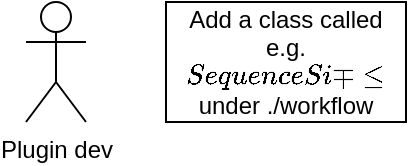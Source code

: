 <mxfile version="13.6.2" type="device"><diagram id="V32uPpnvfcCNQDNjLSFC" name="Page-1"><mxGraphModel dx="1355" dy="945" grid="1" gridSize="10" guides="1" tooltips="1" connect="1" arrows="1" fold="1" page="1" pageScale="1" pageWidth="850" pageHeight="1100" math="0" shadow="0"><root><mxCell id="0"/><mxCell id="1" parent="0"/><mxCell id="LIUnYGp74bJE1X0WbtVo-2" value="Plugin dev" style="shape=umlActor;verticalLabelPosition=bottom;verticalAlign=top;html=1;outlineConnect=0;" vertex="1" parent="1"><mxGeometry x="40" y="60" width="30" height="60" as="geometry"/></mxCell><mxCell id="LIUnYGp74bJE1X0WbtVo-3" value="Add a class called e.g. `SequenceSimple` under ./workflow" style="rounded=0;whiteSpace=wrap;html=1;" vertex="1" parent="1"><mxGeometry x="110" y="60" width="120" height="60" as="geometry"/></mxCell></root></mxGraphModel></diagram></mxfile>